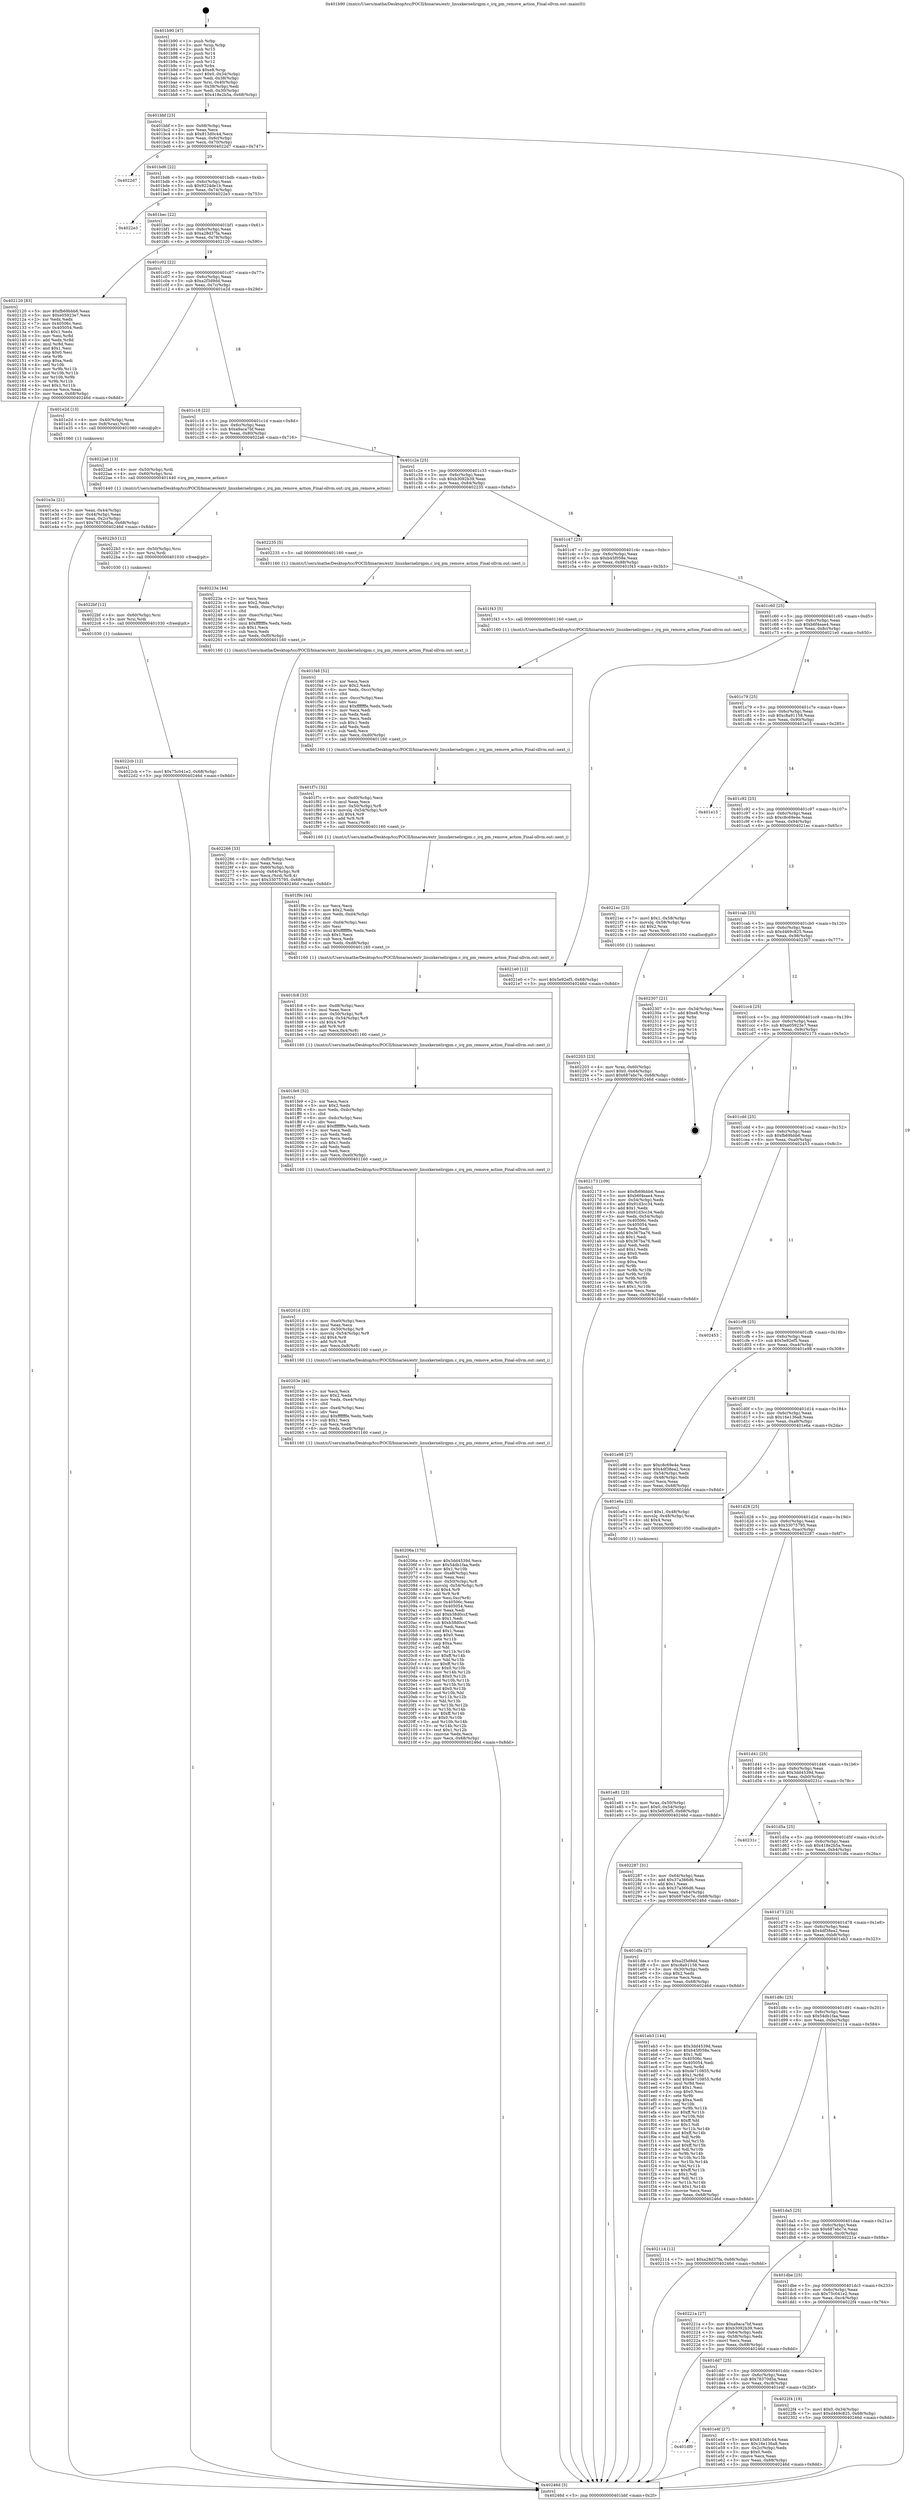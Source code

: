digraph "0x401b90" {
  label = "0x401b90 (/mnt/c/Users/mathe/Desktop/tcc/POCII/binaries/extr_linuxkernelirqpm.c_irq_pm_remove_action_Final-ollvm.out::main(0))"
  labelloc = "t"
  node[shape=record]

  Entry [label="",width=0.3,height=0.3,shape=circle,fillcolor=black,style=filled]
  "0x401bbf" [label="{
     0x401bbf [23]\l
     | [instrs]\l
     &nbsp;&nbsp;0x401bbf \<+3\>: mov -0x68(%rbp),%eax\l
     &nbsp;&nbsp;0x401bc2 \<+2\>: mov %eax,%ecx\l
     &nbsp;&nbsp;0x401bc4 \<+6\>: sub $0x813d0c44,%ecx\l
     &nbsp;&nbsp;0x401bca \<+3\>: mov %eax,-0x6c(%rbp)\l
     &nbsp;&nbsp;0x401bcd \<+3\>: mov %ecx,-0x70(%rbp)\l
     &nbsp;&nbsp;0x401bd0 \<+6\>: je 00000000004022d7 \<main+0x747\>\l
  }"]
  "0x4022d7" [label="{
     0x4022d7\l
  }", style=dashed]
  "0x401bd6" [label="{
     0x401bd6 [22]\l
     | [instrs]\l
     &nbsp;&nbsp;0x401bd6 \<+5\>: jmp 0000000000401bdb \<main+0x4b\>\l
     &nbsp;&nbsp;0x401bdb \<+3\>: mov -0x6c(%rbp),%eax\l
     &nbsp;&nbsp;0x401bde \<+5\>: sub $0x9224de1b,%eax\l
     &nbsp;&nbsp;0x401be3 \<+3\>: mov %eax,-0x74(%rbp)\l
     &nbsp;&nbsp;0x401be6 \<+6\>: je 00000000004022e3 \<main+0x753\>\l
  }"]
  Exit [label="",width=0.3,height=0.3,shape=circle,fillcolor=black,style=filled,peripheries=2]
  "0x4022e3" [label="{
     0x4022e3\l
  }", style=dashed]
  "0x401bec" [label="{
     0x401bec [22]\l
     | [instrs]\l
     &nbsp;&nbsp;0x401bec \<+5\>: jmp 0000000000401bf1 \<main+0x61\>\l
     &nbsp;&nbsp;0x401bf1 \<+3\>: mov -0x6c(%rbp),%eax\l
     &nbsp;&nbsp;0x401bf4 \<+5\>: sub $0xa28d37fa,%eax\l
     &nbsp;&nbsp;0x401bf9 \<+3\>: mov %eax,-0x78(%rbp)\l
     &nbsp;&nbsp;0x401bfc \<+6\>: je 0000000000402120 \<main+0x590\>\l
  }"]
  "0x4022cb" [label="{
     0x4022cb [12]\l
     | [instrs]\l
     &nbsp;&nbsp;0x4022cb \<+7\>: movl $0x75c041e2,-0x68(%rbp)\l
     &nbsp;&nbsp;0x4022d2 \<+5\>: jmp 000000000040246d \<main+0x8dd\>\l
  }"]
  "0x402120" [label="{
     0x402120 [83]\l
     | [instrs]\l
     &nbsp;&nbsp;0x402120 \<+5\>: mov $0xfb69bbb6,%eax\l
     &nbsp;&nbsp;0x402125 \<+5\>: mov $0xe05923e7,%ecx\l
     &nbsp;&nbsp;0x40212a \<+2\>: xor %edx,%edx\l
     &nbsp;&nbsp;0x40212c \<+7\>: mov 0x40506c,%esi\l
     &nbsp;&nbsp;0x402133 \<+7\>: mov 0x405054,%edi\l
     &nbsp;&nbsp;0x40213a \<+3\>: sub $0x1,%edx\l
     &nbsp;&nbsp;0x40213d \<+3\>: mov %esi,%r8d\l
     &nbsp;&nbsp;0x402140 \<+3\>: add %edx,%r8d\l
     &nbsp;&nbsp;0x402143 \<+4\>: imul %r8d,%esi\l
     &nbsp;&nbsp;0x402147 \<+3\>: and $0x1,%esi\l
     &nbsp;&nbsp;0x40214a \<+3\>: cmp $0x0,%esi\l
     &nbsp;&nbsp;0x40214d \<+4\>: sete %r9b\l
     &nbsp;&nbsp;0x402151 \<+3\>: cmp $0xa,%edi\l
     &nbsp;&nbsp;0x402154 \<+4\>: setl %r10b\l
     &nbsp;&nbsp;0x402158 \<+3\>: mov %r9b,%r11b\l
     &nbsp;&nbsp;0x40215b \<+3\>: and %r10b,%r11b\l
     &nbsp;&nbsp;0x40215e \<+3\>: xor %r10b,%r9b\l
     &nbsp;&nbsp;0x402161 \<+3\>: or %r9b,%r11b\l
     &nbsp;&nbsp;0x402164 \<+4\>: test $0x1,%r11b\l
     &nbsp;&nbsp;0x402168 \<+3\>: cmovne %ecx,%eax\l
     &nbsp;&nbsp;0x40216b \<+3\>: mov %eax,-0x68(%rbp)\l
     &nbsp;&nbsp;0x40216e \<+5\>: jmp 000000000040246d \<main+0x8dd\>\l
  }"]
  "0x401c02" [label="{
     0x401c02 [22]\l
     | [instrs]\l
     &nbsp;&nbsp;0x401c02 \<+5\>: jmp 0000000000401c07 \<main+0x77\>\l
     &nbsp;&nbsp;0x401c07 \<+3\>: mov -0x6c(%rbp),%eax\l
     &nbsp;&nbsp;0x401c0a \<+5\>: sub $0xa2f3d9dd,%eax\l
     &nbsp;&nbsp;0x401c0f \<+3\>: mov %eax,-0x7c(%rbp)\l
     &nbsp;&nbsp;0x401c12 \<+6\>: je 0000000000401e2d \<main+0x29d\>\l
  }"]
  "0x4022bf" [label="{
     0x4022bf [12]\l
     | [instrs]\l
     &nbsp;&nbsp;0x4022bf \<+4\>: mov -0x60(%rbp),%rsi\l
     &nbsp;&nbsp;0x4022c3 \<+3\>: mov %rsi,%rdi\l
     &nbsp;&nbsp;0x4022c6 \<+5\>: call 0000000000401030 \<free@plt\>\l
     | [calls]\l
     &nbsp;&nbsp;0x401030 \{1\} (unknown)\l
  }"]
  "0x401e2d" [label="{
     0x401e2d [13]\l
     | [instrs]\l
     &nbsp;&nbsp;0x401e2d \<+4\>: mov -0x40(%rbp),%rax\l
     &nbsp;&nbsp;0x401e31 \<+4\>: mov 0x8(%rax),%rdi\l
     &nbsp;&nbsp;0x401e35 \<+5\>: call 0000000000401060 \<atoi@plt\>\l
     | [calls]\l
     &nbsp;&nbsp;0x401060 \{1\} (unknown)\l
  }"]
  "0x401c18" [label="{
     0x401c18 [22]\l
     | [instrs]\l
     &nbsp;&nbsp;0x401c18 \<+5\>: jmp 0000000000401c1d \<main+0x8d\>\l
     &nbsp;&nbsp;0x401c1d \<+3\>: mov -0x6c(%rbp),%eax\l
     &nbsp;&nbsp;0x401c20 \<+5\>: sub $0xa9aca7bf,%eax\l
     &nbsp;&nbsp;0x401c25 \<+3\>: mov %eax,-0x80(%rbp)\l
     &nbsp;&nbsp;0x401c28 \<+6\>: je 00000000004022a6 \<main+0x716\>\l
  }"]
  "0x4022b3" [label="{
     0x4022b3 [12]\l
     | [instrs]\l
     &nbsp;&nbsp;0x4022b3 \<+4\>: mov -0x50(%rbp),%rsi\l
     &nbsp;&nbsp;0x4022b7 \<+3\>: mov %rsi,%rdi\l
     &nbsp;&nbsp;0x4022ba \<+5\>: call 0000000000401030 \<free@plt\>\l
     | [calls]\l
     &nbsp;&nbsp;0x401030 \{1\} (unknown)\l
  }"]
  "0x4022a6" [label="{
     0x4022a6 [13]\l
     | [instrs]\l
     &nbsp;&nbsp;0x4022a6 \<+4\>: mov -0x50(%rbp),%rdi\l
     &nbsp;&nbsp;0x4022aa \<+4\>: mov -0x60(%rbp),%rsi\l
     &nbsp;&nbsp;0x4022ae \<+5\>: call 0000000000401440 \<irq_pm_remove_action\>\l
     | [calls]\l
     &nbsp;&nbsp;0x401440 \{1\} (/mnt/c/Users/mathe/Desktop/tcc/POCII/binaries/extr_linuxkernelirqpm.c_irq_pm_remove_action_Final-ollvm.out::irq_pm_remove_action)\l
  }"]
  "0x401c2e" [label="{
     0x401c2e [25]\l
     | [instrs]\l
     &nbsp;&nbsp;0x401c2e \<+5\>: jmp 0000000000401c33 \<main+0xa3\>\l
     &nbsp;&nbsp;0x401c33 \<+3\>: mov -0x6c(%rbp),%eax\l
     &nbsp;&nbsp;0x401c36 \<+5\>: sub $0xb3092b39,%eax\l
     &nbsp;&nbsp;0x401c3b \<+6\>: mov %eax,-0x84(%rbp)\l
     &nbsp;&nbsp;0x401c41 \<+6\>: je 0000000000402235 \<main+0x6a5\>\l
  }"]
  "0x402266" [label="{
     0x402266 [33]\l
     | [instrs]\l
     &nbsp;&nbsp;0x402266 \<+6\>: mov -0xf0(%rbp),%ecx\l
     &nbsp;&nbsp;0x40226c \<+3\>: imul %eax,%ecx\l
     &nbsp;&nbsp;0x40226f \<+4\>: mov -0x60(%rbp),%rdi\l
     &nbsp;&nbsp;0x402273 \<+4\>: movslq -0x64(%rbp),%r8\l
     &nbsp;&nbsp;0x402277 \<+4\>: mov %ecx,(%rdi,%r8,4)\l
     &nbsp;&nbsp;0x40227b \<+7\>: movl $0x33075795,-0x68(%rbp)\l
     &nbsp;&nbsp;0x402282 \<+5\>: jmp 000000000040246d \<main+0x8dd\>\l
  }"]
  "0x402235" [label="{
     0x402235 [5]\l
     | [instrs]\l
     &nbsp;&nbsp;0x402235 \<+5\>: call 0000000000401160 \<next_i\>\l
     | [calls]\l
     &nbsp;&nbsp;0x401160 \{1\} (/mnt/c/Users/mathe/Desktop/tcc/POCII/binaries/extr_linuxkernelirqpm.c_irq_pm_remove_action_Final-ollvm.out::next_i)\l
  }"]
  "0x401c47" [label="{
     0x401c47 [25]\l
     | [instrs]\l
     &nbsp;&nbsp;0x401c47 \<+5\>: jmp 0000000000401c4c \<main+0xbc\>\l
     &nbsp;&nbsp;0x401c4c \<+3\>: mov -0x6c(%rbp),%eax\l
     &nbsp;&nbsp;0x401c4f \<+5\>: sub $0xb45f058e,%eax\l
     &nbsp;&nbsp;0x401c54 \<+6\>: mov %eax,-0x88(%rbp)\l
     &nbsp;&nbsp;0x401c5a \<+6\>: je 0000000000401f43 \<main+0x3b3\>\l
  }"]
  "0x40223a" [label="{
     0x40223a [44]\l
     | [instrs]\l
     &nbsp;&nbsp;0x40223a \<+2\>: xor %ecx,%ecx\l
     &nbsp;&nbsp;0x40223c \<+5\>: mov $0x2,%edx\l
     &nbsp;&nbsp;0x402241 \<+6\>: mov %edx,-0xec(%rbp)\l
     &nbsp;&nbsp;0x402247 \<+1\>: cltd\l
     &nbsp;&nbsp;0x402248 \<+6\>: mov -0xec(%rbp),%esi\l
     &nbsp;&nbsp;0x40224e \<+2\>: idiv %esi\l
     &nbsp;&nbsp;0x402250 \<+6\>: imul $0xfffffffe,%edx,%edx\l
     &nbsp;&nbsp;0x402256 \<+3\>: sub $0x1,%ecx\l
     &nbsp;&nbsp;0x402259 \<+2\>: sub %ecx,%edx\l
     &nbsp;&nbsp;0x40225b \<+6\>: mov %edx,-0xf0(%rbp)\l
     &nbsp;&nbsp;0x402261 \<+5\>: call 0000000000401160 \<next_i\>\l
     | [calls]\l
     &nbsp;&nbsp;0x401160 \{1\} (/mnt/c/Users/mathe/Desktop/tcc/POCII/binaries/extr_linuxkernelirqpm.c_irq_pm_remove_action_Final-ollvm.out::next_i)\l
  }"]
  "0x401f43" [label="{
     0x401f43 [5]\l
     | [instrs]\l
     &nbsp;&nbsp;0x401f43 \<+5\>: call 0000000000401160 \<next_i\>\l
     | [calls]\l
     &nbsp;&nbsp;0x401160 \{1\} (/mnt/c/Users/mathe/Desktop/tcc/POCII/binaries/extr_linuxkernelirqpm.c_irq_pm_remove_action_Final-ollvm.out::next_i)\l
  }"]
  "0x401c60" [label="{
     0x401c60 [25]\l
     | [instrs]\l
     &nbsp;&nbsp;0x401c60 \<+5\>: jmp 0000000000401c65 \<main+0xd5\>\l
     &nbsp;&nbsp;0x401c65 \<+3\>: mov -0x6c(%rbp),%eax\l
     &nbsp;&nbsp;0x401c68 \<+5\>: sub $0xb6f4eae4,%eax\l
     &nbsp;&nbsp;0x401c6d \<+6\>: mov %eax,-0x8c(%rbp)\l
     &nbsp;&nbsp;0x401c73 \<+6\>: je 00000000004021e0 \<main+0x650\>\l
  }"]
  "0x402203" [label="{
     0x402203 [23]\l
     | [instrs]\l
     &nbsp;&nbsp;0x402203 \<+4\>: mov %rax,-0x60(%rbp)\l
     &nbsp;&nbsp;0x402207 \<+7\>: movl $0x0,-0x64(%rbp)\l
     &nbsp;&nbsp;0x40220e \<+7\>: movl $0x687ebc7e,-0x68(%rbp)\l
     &nbsp;&nbsp;0x402215 \<+5\>: jmp 000000000040246d \<main+0x8dd\>\l
  }"]
  "0x4021e0" [label="{
     0x4021e0 [12]\l
     | [instrs]\l
     &nbsp;&nbsp;0x4021e0 \<+7\>: movl $0x5e92ef5,-0x68(%rbp)\l
     &nbsp;&nbsp;0x4021e7 \<+5\>: jmp 000000000040246d \<main+0x8dd\>\l
  }"]
  "0x401c79" [label="{
     0x401c79 [25]\l
     | [instrs]\l
     &nbsp;&nbsp;0x401c79 \<+5\>: jmp 0000000000401c7e \<main+0xee\>\l
     &nbsp;&nbsp;0x401c7e \<+3\>: mov -0x6c(%rbp),%eax\l
     &nbsp;&nbsp;0x401c81 \<+5\>: sub $0xc8a91158,%eax\l
     &nbsp;&nbsp;0x401c86 \<+6\>: mov %eax,-0x90(%rbp)\l
     &nbsp;&nbsp;0x401c8c \<+6\>: je 0000000000401e15 \<main+0x285\>\l
  }"]
  "0x40206a" [label="{
     0x40206a [170]\l
     | [instrs]\l
     &nbsp;&nbsp;0x40206a \<+5\>: mov $0x3dd4539d,%ecx\l
     &nbsp;&nbsp;0x40206f \<+5\>: mov $0x54db1faa,%edx\l
     &nbsp;&nbsp;0x402074 \<+3\>: mov $0x1,%r10b\l
     &nbsp;&nbsp;0x402077 \<+6\>: mov -0xe8(%rbp),%esi\l
     &nbsp;&nbsp;0x40207d \<+3\>: imul %eax,%esi\l
     &nbsp;&nbsp;0x402080 \<+4\>: mov -0x50(%rbp),%r8\l
     &nbsp;&nbsp;0x402084 \<+4\>: movslq -0x54(%rbp),%r9\l
     &nbsp;&nbsp;0x402088 \<+4\>: shl $0x4,%r9\l
     &nbsp;&nbsp;0x40208c \<+3\>: add %r9,%r8\l
     &nbsp;&nbsp;0x40208f \<+4\>: mov %esi,0xc(%r8)\l
     &nbsp;&nbsp;0x402093 \<+7\>: mov 0x40506c,%eax\l
     &nbsp;&nbsp;0x40209a \<+7\>: mov 0x405054,%esi\l
     &nbsp;&nbsp;0x4020a1 \<+2\>: mov %eax,%edi\l
     &nbsp;&nbsp;0x4020a3 \<+6\>: add $0xb38d0ccf,%edi\l
     &nbsp;&nbsp;0x4020a9 \<+3\>: sub $0x1,%edi\l
     &nbsp;&nbsp;0x4020ac \<+6\>: sub $0xb38d0ccf,%edi\l
     &nbsp;&nbsp;0x4020b2 \<+3\>: imul %edi,%eax\l
     &nbsp;&nbsp;0x4020b5 \<+3\>: and $0x1,%eax\l
     &nbsp;&nbsp;0x4020b8 \<+3\>: cmp $0x0,%eax\l
     &nbsp;&nbsp;0x4020bb \<+4\>: sete %r11b\l
     &nbsp;&nbsp;0x4020bf \<+3\>: cmp $0xa,%esi\l
     &nbsp;&nbsp;0x4020c2 \<+3\>: setl %bl\l
     &nbsp;&nbsp;0x4020c5 \<+3\>: mov %r11b,%r14b\l
     &nbsp;&nbsp;0x4020c8 \<+4\>: xor $0xff,%r14b\l
     &nbsp;&nbsp;0x4020cc \<+3\>: mov %bl,%r15b\l
     &nbsp;&nbsp;0x4020cf \<+4\>: xor $0xff,%r15b\l
     &nbsp;&nbsp;0x4020d3 \<+4\>: xor $0x0,%r10b\l
     &nbsp;&nbsp;0x4020d7 \<+3\>: mov %r14b,%r12b\l
     &nbsp;&nbsp;0x4020da \<+4\>: and $0x0,%r12b\l
     &nbsp;&nbsp;0x4020de \<+3\>: and %r10b,%r11b\l
     &nbsp;&nbsp;0x4020e1 \<+3\>: mov %r15b,%r13b\l
     &nbsp;&nbsp;0x4020e4 \<+4\>: and $0x0,%r13b\l
     &nbsp;&nbsp;0x4020e8 \<+3\>: and %r10b,%bl\l
     &nbsp;&nbsp;0x4020eb \<+3\>: or %r11b,%r12b\l
     &nbsp;&nbsp;0x4020ee \<+3\>: or %bl,%r13b\l
     &nbsp;&nbsp;0x4020f1 \<+3\>: xor %r13b,%r12b\l
     &nbsp;&nbsp;0x4020f4 \<+3\>: or %r15b,%r14b\l
     &nbsp;&nbsp;0x4020f7 \<+4\>: xor $0xff,%r14b\l
     &nbsp;&nbsp;0x4020fb \<+4\>: or $0x0,%r10b\l
     &nbsp;&nbsp;0x4020ff \<+3\>: and %r10b,%r14b\l
     &nbsp;&nbsp;0x402102 \<+3\>: or %r14b,%r12b\l
     &nbsp;&nbsp;0x402105 \<+4\>: test $0x1,%r12b\l
     &nbsp;&nbsp;0x402109 \<+3\>: cmovne %edx,%ecx\l
     &nbsp;&nbsp;0x40210c \<+3\>: mov %ecx,-0x68(%rbp)\l
     &nbsp;&nbsp;0x40210f \<+5\>: jmp 000000000040246d \<main+0x8dd\>\l
  }"]
  "0x401e15" [label="{
     0x401e15\l
  }", style=dashed]
  "0x401c92" [label="{
     0x401c92 [25]\l
     | [instrs]\l
     &nbsp;&nbsp;0x401c92 \<+5\>: jmp 0000000000401c97 \<main+0x107\>\l
     &nbsp;&nbsp;0x401c97 \<+3\>: mov -0x6c(%rbp),%eax\l
     &nbsp;&nbsp;0x401c9a \<+5\>: sub $0xc8c69e4e,%eax\l
     &nbsp;&nbsp;0x401c9f \<+6\>: mov %eax,-0x94(%rbp)\l
     &nbsp;&nbsp;0x401ca5 \<+6\>: je 00000000004021ec \<main+0x65c\>\l
  }"]
  "0x40203e" [label="{
     0x40203e [44]\l
     | [instrs]\l
     &nbsp;&nbsp;0x40203e \<+2\>: xor %ecx,%ecx\l
     &nbsp;&nbsp;0x402040 \<+5\>: mov $0x2,%edx\l
     &nbsp;&nbsp;0x402045 \<+6\>: mov %edx,-0xe4(%rbp)\l
     &nbsp;&nbsp;0x40204b \<+1\>: cltd\l
     &nbsp;&nbsp;0x40204c \<+6\>: mov -0xe4(%rbp),%esi\l
     &nbsp;&nbsp;0x402052 \<+2\>: idiv %esi\l
     &nbsp;&nbsp;0x402054 \<+6\>: imul $0xfffffffe,%edx,%edx\l
     &nbsp;&nbsp;0x40205a \<+3\>: sub $0x1,%ecx\l
     &nbsp;&nbsp;0x40205d \<+2\>: sub %ecx,%edx\l
     &nbsp;&nbsp;0x40205f \<+6\>: mov %edx,-0xe8(%rbp)\l
     &nbsp;&nbsp;0x402065 \<+5\>: call 0000000000401160 \<next_i\>\l
     | [calls]\l
     &nbsp;&nbsp;0x401160 \{1\} (/mnt/c/Users/mathe/Desktop/tcc/POCII/binaries/extr_linuxkernelirqpm.c_irq_pm_remove_action_Final-ollvm.out::next_i)\l
  }"]
  "0x4021ec" [label="{
     0x4021ec [23]\l
     | [instrs]\l
     &nbsp;&nbsp;0x4021ec \<+7\>: movl $0x1,-0x58(%rbp)\l
     &nbsp;&nbsp;0x4021f3 \<+4\>: movslq -0x58(%rbp),%rax\l
     &nbsp;&nbsp;0x4021f7 \<+4\>: shl $0x2,%rax\l
     &nbsp;&nbsp;0x4021fb \<+3\>: mov %rax,%rdi\l
     &nbsp;&nbsp;0x4021fe \<+5\>: call 0000000000401050 \<malloc@plt\>\l
     | [calls]\l
     &nbsp;&nbsp;0x401050 \{1\} (unknown)\l
  }"]
  "0x401cab" [label="{
     0x401cab [25]\l
     | [instrs]\l
     &nbsp;&nbsp;0x401cab \<+5\>: jmp 0000000000401cb0 \<main+0x120\>\l
     &nbsp;&nbsp;0x401cb0 \<+3\>: mov -0x6c(%rbp),%eax\l
     &nbsp;&nbsp;0x401cb3 \<+5\>: sub $0xd469c825,%eax\l
     &nbsp;&nbsp;0x401cb8 \<+6\>: mov %eax,-0x98(%rbp)\l
     &nbsp;&nbsp;0x401cbe \<+6\>: je 0000000000402307 \<main+0x777\>\l
  }"]
  "0x40201d" [label="{
     0x40201d [33]\l
     | [instrs]\l
     &nbsp;&nbsp;0x40201d \<+6\>: mov -0xe0(%rbp),%ecx\l
     &nbsp;&nbsp;0x402023 \<+3\>: imul %eax,%ecx\l
     &nbsp;&nbsp;0x402026 \<+4\>: mov -0x50(%rbp),%r8\l
     &nbsp;&nbsp;0x40202a \<+4\>: movslq -0x54(%rbp),%r9\l
     &nbsp;&nbsp;0x40202e \<+4\>: shl $0x4,%r9\l
     &nbsp;&nbsp;0x402032 \<+3\>: add %r9,%r8\l
     &nbsp;&nbsp;0x402035 \<+4\>: mov %ecx,0x8(%r8)\l
     &nbsp;&nbsp;0x402039 \<+5\>: call 0000000000401160 \<next_i\>\l
     | [calls]\l
     &nbsp;&nbsp;0x401160 \{1\} (/mnt/c/Users/mathe/Desktop/tcc/POCII/binaries/extr_linuxkernelirqpm.c_irq_pm_remove_action_Final-ollvm.out::next_i)\l
  }"]
  "0x402307" [label="{
     0x402307 [21]\l
     | [instrs]\l
     &nbsp;&nbsp;0x402307 \<+3\>: mov -0x34(%rbp),%eax\l
     &nbsp;&nbsp;0x40230a \<+7\>: add $0xe8,%rsp\l
     &nbsp;&nbsp;0x402311 \<+1\>: pop %rbx\l
     &nbsp;&nbsp;0x402312 \<+2\>: pop %r12\l
     &nbsp;&nbsp;0x402314 \<+2\>: pop %r13\l
     &nbsp;&nbsp;0x402316 \<+2\>: pop %r14\l
     &nbsp;&nbsp;0x402318 \<+2\>: pop %r15\l
     &nbsp;&nbsp;0x40231a \<+1\>: pop %rbp\l
     &nbsp;&nbsp;0x40231b \<+1\>: ret\l
  }"]
  "0x401cc4" [label="{
     0x401cc4 [25]\l
     | [instrs]\l
     &nbsp;&nbsp;0x401cc4 \<+5\>: jmp 0000000000401cc9 \<main+0x139\>\l
     &nbsp;&nbsp;0x401cc9 \<+3\>: mov -0x6c(%rbp),%eax\l
     &nbsp;&nbsp;0x401ccc \<+5\>: sub $0xe05923e7,%eax\l
     &nbsp;&nbsp;0x401cd1 \<+6\>: mov %eax,-0x9c(%rbp)\l
     &nbsp;&nbsp;0x401cd7 \<+6\>: je 0000000000402173 \<main+0x5e3\>\l
  }"]
  "0x401fe9" [label="{
     0x401fe9 [52]\l
     | [instrs]\l
     &nbsp;&nbsp;0x401fe9 \<+2\>: xor %ecx,%ecx\l
     &nbsp;&nbsp;0x401feb \<+5\>: mov $0x2,%edx\l
     &nbsp;&nbsp;0x401ff0 \<+6\>: mov %edx,-0xdc(%rbp)\l
     &nbsp;&nbsp;0x401ff6 \<+1\>: cltd\l
     &nbsp;&nbsp;0x401ff7 \<+6\>: mov -0xdc(%rbp),%esi\l
     &nbsp;&nbsp;0x401ffd \<+2\>: idiv %esi\l
     &nbsp;&nbsp;0x401fff \<+6\>: imul $0xfffffffe,%edx,%edx\l
     &nbsp;&nbsp;0x402005 \<+2\>: mov %ecx,%edi\l
     &nbsp;&nbsp;0x402007 \<+2\>: sub %edx,%edi\l
     &nbsp;&nbsp;0x402009 \<+2\>: mov %ecx,%edx\l
     &nbsp;&nbsp;0x40200b \<+3\>: sub $0x1,%edx\l
     &nbsp;&nbsp;0x40200e \<+2\>: add %edx,%edi\l
     &nbsp;&nbsp;0x402010 \<+2\>: sub %edi,%ecx\l
     &nbsp;&nbsp;0x402012 \<+6\>: mov %ecx,-0xe0(%rbp)\l
     &nbsp;&nbsp;0x402018 \<+5\>: call 0000000000401160 \<next_i\>\l
     | [calls]\l
     &nbsp;&nbsp;0x401160 \{1\} (/mnt/c/Users/mathe/Desktop/tcc/POCII/binaries/extr_linuxkernelirqpm.c_irq_pm_remove_action_Final-ollvm.out::next_i)\l
  }"]
  "0x402173" [label="{
     0x402173 [109]\l
     | [instrs]\l
     &nbsp;&nbsp;0x402173 \<+5\>: mov $0xfb69bbb6,%eax\l
     &nbsp;&nbsp;0x402178 \<+5\>: mov $0xb6f4eae4,%ecx\l
     &nbsp;&nbsp;0x40217d \<+3\>: mov -0x54(%rbp),%edx\l
     &nbsp;&nbsp;0x402180 \<+6\>: add $0x91d3cc34,%edx\l
     &nbsp;&nbsp;0x402186 \<+3\>: add $0x1,%edx\l
     &nbsp;&nbsp;0x402189 \<+6\>: sub $0x91d3cc34,%edx\l
     &nbsp;&nbsp;0x40218f \<+3\>: mov %edx,-0x54(%rbp)\l
     &nbsp;&nbsp;0x402192 \<+7\>: mov 0x40506c,%edx\l
     &nbsp;&nbsp;0x402199 \<+7\>: mov 0x405054,%esi\l
     &nbsp;&nbsp;0x4021a0 \<+2\>: mov %edx,%edi\l
     &nbsp;&nbsp;0x4021a2 \<+6\>: add $0x367ba76,%edi\l
     &nbsp;&nbsp;0x4021a8 \<+3\>: sub $0x1,%edi\l
     &nbsp;&nbsp;0x4021ab \<+6\>: sub $0x367ba76,%edi\l
     &nbsp;&nbsp;0x4021b1 \<+3\>: imul %edi,%edx\l
     &nbsp;&nbsp;0x4021b4 \<+3\>: and $0x1,%edx\l
     &nbsp;&nbsp;0x4021b7 \<+3\>: cmp $0x0,%edx\l
     &nbsp;&nbsp;0x4021ba \<+4\>: sete %r8b\l
     &nbsp;&nbsp;0x4021be \<+3\>: cmp $0xa,%esi\l
     &nbsp;&nbsp;0x4021c1 \<+4\>: setl %r9b\l
     &nbsp;&nbsp;0x4021c5 \<+3\>: mov %r8b,%r10b\l
     &nbsp;&nbsp;0x4021c8 \<+3\>: and %r9b,%r10b\l
     &nbsp;&nbsp;0x4021cb \<+3\>: xor %r9b,%r8b\l
     &nbsp;&nbsp;0x4021ce \<+3\>: or %r8b,%r10b\l
     &nbsp;&nbsp;0x4021d1 \<+4\>: test $0x1,%r10b\l
     &nbsp;&nbsp;0x4021d5 \<+3\>: cmovne %ecx,%eax\l
     &nbsp;&nbsp;0x4021d8 \<+3\>: mov %eax,-0x68(%rbp)\l
     &nbsp;&nbsp;0x4021db \<+5\>: jmp 000000000040246d \<main+0x8dd\>\l
  }"]
  "0x401cdd" [label="{
     0x401cdd [25]\l
     | [instrs]\l
     &nbsp;&nbsp;0x401cdd \<+5\>: jmp 0000000000401ce2 \<main+0x152\>\l
     &nbsp;&nbsp;0x401ce2 \<+3\>: mov -0x6c(%rbp),%eax\l
     &nbsp;&nbsp;0x401ce5 \<+5\>: sub $0xfb69bbb6,%eax\l
     &nbsp;&nbsp;0x401cea \<+6\>: mov %eax,-0xa0(%rbp)\l
     &nbsp;&nbsp;0x401cf0 \<+6\>: je 0000000000402453 \<main+0x8c3\>\l
  }"]
  "0x401fc8" [label="{
     0x401fc8 [33]\l
     | [instrs]\l
     &nbsp;&nbsp;0x401fc8 \<+6\>: mov -0xd8(%rbp),%ecx\l
     &nbsp;&nbsp;0x401fce \<+3\>: imul %eax,%ecx\l
     &nbsp;&nbsp;0x401fd1 \<+4\>: mov -0x50(%rbp),%r8\l
     &nbsp;&nbsp;0x401fd5 \<+4\>: movslq -0x54(%rbp),%r9\l
     &nbsp;&nbsp;0x401fd9 \<+4\>: shl $0x4,%r9\l
     &nbsp;&nbsp;0x401fdd \<+3\>: add %r9,%r8\l
     &nbsp;&nbsp;0x401fe0 \<+4\>: mov %ecx,0x4(%r8)\l
     &nbsp;&nbsp;0x401fe4 \<+5\>: call 0000000000401160 \<next_i\>\l
     | [calls]\l
     &nbsp;&nbsp;0x401160 \{1\} (/mnt/c/Users/mathe/Desktop/tcc/POCII/binaries/extr_linuxkernelirqpm.c_irq_pm_remove_action_Final-ollvm.out::next_i)\l
  }"]
  "0x402453" [label="{
     0x402453\l
  }", style=dashed]
  "0x401cf6" [label="{
     0x401cf6 [25]\l
     | [instrs]\l
     &nbsp;&nbsp;0x401cf6 \<+5\>: jmp 0000000000401cfb \<main+0x16b\>\l
     &nbsp;&nbsp;0x401cfb \<+3\>: mov -0x6c(%rbp),%eax\l
     &nbsp;&nbsp;0x401cfe \<+5\>: sub $0x5e92ef5,%eax\l
     &nbsp;&nbsp;0x401d03 \<+6\>: mov %eax,-0xa4(%rbp)\l
     &nbsp;&nbsp;0x401d09 \<+6\>: je 0000000000401e98 \<main+0x308\>\l
  }"]
  "0x401f9c" [label="{
     0x401f9c [44]\l
     | [instrs]\l
     &nbsp;&nbsp;0x401f9c \<+2\>: xor %ecx,%ecx\l
     &nbsp;&nbsp;0x401f9e \<+5\>: mov $0x2,%edx\l
     &nbsp;&nbsp;0x401fa3 \<+6\>: mov %edx,-0xd4(%rbp)\l
     &nbsp;&nbsp;0x401fa9 \<+1\>: cltd\l
     &nbsp;&nbsp;0x401faa \<+6\>: mov -0xd4(%rbp),%esi\l
     &nbsp;&nbsp;0x401fb0 \<+2\>: idiv %esi\l
     &nbsp;&nbsp;0x401fb2 \<+6\>: imul $0xfffffffe,%edx,%edx\l
     &nbsp;&nbsp;0x401fb8 \<+3\>: sub $0x1,%ecx\l
     &nbsp;&nbsp;0x401fbb \<+2\>: sub %ecx,%edx\l
     &nbsp;&nbsp;0x401fbd \<+6\>: mov %edx,-0xd8(%rbp)\l
     &nbsp;&nbsp;0x401fc3 \<+5\>: call 0000000000401160 \<next_i\>\l
     | [calls]\l
     &nbsp;&nbsp;0x401160 \{1\} (/mnt/c/Users/mathe/Desktop/tcc/POCII/binaries/extr_linuxkernelirqpm.c_irq_pm_remove_action_Final-ollvm.out::next_i)\l
  }"]
  "0x401e98" [label="{
     0x401e98 [27]\l
     | [instrs]\l
     &nbsp;&nbsp;0x401e98 \<+5\>: mov $0xc8c69e4e,%eax\l
     &nbsp;&nbsp;0x401e9d \<+5\>: mov $0x4df38ea2,%ecx\l
     &nbsp;&nbsp;0x401ea2 \<+3\>: mov -0x54(%rbp),%edx\l
     &nbsp;&nbsp;0x401ea5 \<+3\>: cmp -0x48(%rbp),%edx\l
     &nbsp;&nbsp;0x401ea8 \<+3\>: cmovl %ecx,%eax\l
     &nbsp;&nbsp;0x401eab \<+3\>: mov %eax,-0x68(%rbp)\l
     &nbsp;&nbsp;0x401eae \<+5\>: jmp 000000000040246d \<main+0x8dd\>\l
  }"]
  "0x401d0f" [label="{
     0x401d0f [25]\l
     | [instrs]\l
     &nbsp;&nbsp;0x401d0f \<+5\>: jmp 0000000000401d14 \<main+0x184\>\l
     &nbsp;&nbsp;0x401d14 \<+3\>: mov -0x6c(%rbp),%eax\l
     &nbsp;&nbsp;0x401d17 \<+5\>: sub $0x16e136a8,%eax\l
     &nbsp;&nbsp;0x401d1c \<+6\>: mov %eax,-0xa8(%rbp)\l
     &nbsp;&nbsp;0x401d22 \<+6\>: je 0000000000401e6a \<main+0x2da\>\l
  }"]
  "0x401f7c" [label="{
     0x401f7c [32]\l
     | [instrs]\l
     &nbsp;&nbsp;0x401f7c \<+6\>: mov -0xd0(%rbp),%ecx\l
     &nbsp;&nbsp;0x401f82 \<+3\>: imul %eax,%ecx\l
     &nbsp;&nbsp;0x401f85 \<+4\>: mov -0x50(%rbp),%r8\l
     &nbsp;&nbsp;0x401f89 \<+4\>: movslq -0x54(%rbp),%r9\l
     &nbsp;&nbsp;0x401f8d \<+4\>: shl $0x4,%r9\l
     &nbsp;&nbsp;0x401f91 \<+3\>: add %r9,%r8\l
     &nbsp;&nbsp;0x401f94 \<+3\>: mov %ecx,(%r8)\l
     &nbsp;&nbsp;0x401f97 \<+5\>: call 0000000000401160 \<next_i\>\l
     | [calls]\l
     &nbsp;&nbsp;0x401160 \{1\} (/mnt/c/Users/mathe/Desktop/tcc/POCII/binaries/extr_linuxkernelirqpm.c_irq_pm_remove_action_Final-ollvm.out::next_i)\l
  }"]
  "0x401e6a" [label="{
     0x401e6a [23]\l
     | [instrs]\l
     &nbsp;&nbsp;0x401e6a \<+7\>: movl $0x1,-0x48(%rbp)\l
     &nbsp;&nbsp;0x401e71 \<+4\>: movslq -0x48(%rbp),%rax\l
     &nbsp;&nbsp;0x401e75 \<+4\>: shl $0x4,%rax\l
     &nbsp;&nbsp;0x401e79 \<+3\>: mov %rax,%rdi\l
     &nbsp;&nbsp;0x401e7c \<+5\>: call 0000000000401050 \<malloc@plt\>\l
     | [calls]\l
     &nbsp;&nbsp;0x401050 \{1\} (unknown)\l
  }"]
  "0x401d28" [label="{
     0x401d28 [25]\l
     | [instrs]\l
     &nbsp;&nbsp;0x401d28 \<+5\>: jmp 0000000000401d2d \<main+0x19d\>\l
     &nbsp;&nbsp;0x401d2d \<+3\>: mov -0x6c(%rbp),%eax\l
     &nbsp;&nbsp;0x401d30 \<+5\>: sub $0x33075795,%eax\l
     &nbsp;&nbsp;0x401d35 \<+6\>: mov %eax,-0xac(%rbp)\l
     &nbsp;&nbsp;0x401d3b \<+6\>: je 0000000000402287 \<main+0x6f7\>\l
  }"]
  "0x401f48" [label="{
     0x401f48 [52]\l
     | [instrs]\l
     &nbsp;&nbsp;0x401f48 \<+2\>: xor %ecx,%ecx\l
     &nbsp;&nbsp;0x401f4a \<+5\>: mov $0x2,%edx\l
     &nbsp;&nbsp;0x401f4f \<+6\>: mov %edx,-0xcc(%rbp)\l
     &nbsp;&nbsp;0x401f55 \<+1\>: cltd\l
     &nbsp;&nbsp;0x401f56 \<+6\>: mov -0xcc(%rbp),%esi\l
     &nbsp;&nbsp;0x401f5c \<+2\>: idiv %esi\l
     &nbsp;&nbsp;0x401f5e \<+6\>: imul $0xfffffffe,%edx,%edx\l
     &nbsp;&nbsp;0x401f64 \<+2\>: mov %ecx,%edi\l
     &nbsp;&nbsp;0x401f66 \<+2\>: sub %edx,%edi\l
     &nbsp;&nbsp;0x401f68 \<+2\>: mov %ecx,%edx\l
     &nbsp;&nbsp;0x401f6a \<+3\>: sub $0x1,%edx\l
     &nbsp;&nbsp;0x401f6d \<+2\>: add %edx,%edi\l
     &nbsp;&nbsp;0x401f6f \<+2\>: sub %edi,%ecx\l
     &nbsp;&nbsp;0x401f71 \<+6\>: mov %ecx,-0xd0(%rbp)\l
     &nbsp;&nbsp;0x401f77 \<+5\>: call 0000000000401160 \<next_i\>\l
     | [calls]\l
     &nbsp;&nbsp;0x401160 \{1\} (/mnt/c/Users/mathe/Desktop/tcc/POCII/binaries/extr_linuxkernelirqpm.c_irq_pm_remove_action_Final-ollvm.out::next_i)\l
  }"]
  "0x402287" [label="{
     0x402287 [31]\l
     | [instrs]\l
     &nbsp;&nbsp;0x402287 \<+3\>: mov -0x64(%rbp),%eax\l
     &nbsp;&nbsp;0x40228a \<+5\>: add $0x37a366d6,%eax\l
     &nbsp;&nbsp;0x40228f \<+3\>: add $0x1,%eax\l
     &nbsp;&nbsp;0x402292 \<+5\>: sub $0x37a366d6,%eax\l
     &nbsp;&nbsp;0x402297 \<+3\>: mov %eax,-0x64(%rbp)\l
     &nbsp;&nbsp;0x40229a \<+7\>: movl $0x687ebc7e,-0x68(%rbp)\l
     &nbsp;&nbsp;0x4022a1 \<+5\>: jmp 000000000040246d \<main+0x8dd\>\l
  }"]
  "0x401d41" [label="{
     0x401d41 [25]\l
     | [instrs]\l
     &nbsp;&nbsp;0x401d41 \<+5\>: jmp 0000000000401d46 \<main+0x1b6\>\l
     &nbsp;&nbsp;0x401d46 \<+3\>: mov -0x6c(%rbp),%eax\l
     &nbsp;&nbsp;0x401d49 \<+5\>: sub $0x3dd4539d,%eax\l
     &nbsp;&nbsp;0x401d4e \<+6\>: mov %eax,-0xb0(%rbp)\l
     &nbsp;&nbsp;0x401d54 \<+6\>: je 000000000040231c \<main+0x78c\>\l
  }"]
  "0x401e81" [label="{
     0x401e81 [23]\l
     | [instrs]\l
     &nbsp;&nbsp;0x401e81 \<+4\>: mov %rax,-0x50(%rbp)\l
     &nbsp;&nbsp;0x401e85 \<+7\>: movl $0x0,-0x54(%rbp)\l
     &nbsp;&nbsp;0x401e8c \<+7\>: movl $0x5e92ef5,-0x68(%rbp)\l
     &nbsp;&nbsp;0x401e93 \<+5\>: jmp 000000000040246d \<main+0x8dd\>\l
  }"]
  "0x40231c" [label="{
     0x40231c\l
  }", style=dashed]
  "0x401d5a" [label="{
     0x401d5a [25]\l
     | [instrs]\l
     &nbsp;&nbsp;0x401d5a \<+5\>: jmp 0000000000401d5f \<main+0x1cf\>\l
     &nbsp;&nbsp;0x401d5f \<+3\>: mov -0x6c(%rbp),%eax\l
     &nbsp;&nbsp;0x401d62 \<+5\>: sub $0x418e2b5a,%eax\l
     &nbsp;&nbsp;0x401d67 \<+6\>: mov %eax,-0xb4(%rbp)\l
     &nbsp;&nbsp;0x401d6d \<+6\>: je 0000000000401dfa \<main+0x26a\>\l
  }"]
  "0x401df0" [label="{
     0x401df0\l
  }", style=dashed]
  "0x401dfa" [label="{
     0x401dfa [27]\l
     | [instrs]\l
     &nbsp;&nbsp;0x401dfa \<+5\>: mov $0xa2f3d9dd,%eax\l
     &nbsp;&nbsp;0x401dff \<+5\>: mov $0xc8a91158,%ecx\l
     &nbsp;&nbsp;0x401e04 \<+3\>: mov -0x30(%rbp),%edx\l
     &nbsp;&nbsp;0x401e07 \<+3\>: cmp $0x2,%edx\l
     &nbsp;&nbsp;0x401e0a \<+3\>: cmovne %ecx,%eax\l
     &nbsp;&nbsp;0x401e0d \<+3\>: mov %eax,-0x68(%rbp)\l
     &nbsp;&nbsp;0x401e10 \<+5\>: jmp 000000000040246d \<main+0x8dd\>\l
  }"]
  "0x401d73" [label="{
     0x401d73 [25]\l
     | [instrs]\l
     &nbsp;&nbsp;0x401d73 \<+5\>: jmp 0000000000401d78 \<main+0x1e8\>\l
     &nbsp;&nbsp;0x401d78 \<+3\>: mov -0x6c(%rbp),%eax\l
     &nbsp;&nbsp;0x401d7b \<+5\>: sub $0x4df38ea2,%eax\l
     &nbsp;&nbsp;0x401d80 \<+6\>: mov %eax,-0xb8(%rbp)\l
     &nbsp;&nbsp;0x401d86 \<+6\>: je 0000000000401eb3 \<main+0x323\>\l
  }"]
  "0x40246d" [label="{
     0x40246d [5]\l
     | [instrs]\l
     &nbsp;&nbsp;0x40246d \<+5\>: jmp 0000000000401bbf \<main+0x2f\>\l
  }"]
  "0x401b90" [label="{
     0x401b90 [47]\l
     | [instrs]\l
     &nbsp;&nbsp;0x401b90 \<+1\>: push %rbp\l
     &nbsp;&nbsp;0x401b91 \<+3\>: mov %rsp,%rbp\l
     &nbsp;&nbsp;0x401b94 \<+2\>: push %r15\l
     &nbsp;&nbsp;0x401b96 \<+2\>: push %r14\l
     &nbsp;&nbsp;0x401b98 \<+2\>: push %r13\l
     &nbsp;&nbsp;0x401b9a \<+2\>: push %r12\l
     &nbsp;&nbsp;0x401b9c \<+1\>: push %rbx\l
     &nbsp;&nbsp;0x401b9d \<+7\>: sub $0xe8,%rsp\l
     &nbsp;&nbsp;0x401ba4 \<+7\>: movl $0x0,-0x34(%rbp)\l
     &nbsp;&nbsp;0x401bab \<+3\>: mov %edi,-0x38(%rbp)\l
     &nbsp;&nbsp;0x401bae \<+4\>: mov %rsi,-0x40(%rbp)\l
     &nbsp;&nbsp;0x401bb2 \<+3\>: mov -0x38(%rbp),%edi\l
     &nbsp;&nbsp;0x401bb5 \<+3\>: mov %edi,-0x30(%rbp)\l
     &nbsp;&nbsp;0x401bb8 \<+7\>: movl $0x418e2b5a,-0x68(%rbp)\l
  }"]
  "0x401e3a" [label="{
     0x401e3a [21]\l
     | [instrs]\l
     &nbsp;&nbsp;0x401e3a \<+3\>: mov %eax,-0x44(%rbp)\l
     &nbsp;&nbsp;0x401e3d \<+3\>: mov -0x44(%rbp),%eax\l
     &nbsp;&nbsp;0x401e40 \<+3\>: mov %eax,-0x2c(%rbp)\l
     &nbsp;&nbsp;0x401e43 \<+7\>: movl $0x78370d5a,-0x68(%rbp)\l
     &nbsp;&nbsp;0x401e4a \<+5\>: jmp 000000000040246d \<main+0x8dd\>\l
  }"]
  "0x401e4f" [label="{
     0x401e4f [27]\l
     | [instrs]\l
     &nbsp;&nbsp;0x401e4f \<+5\>: mov $0x813d0c44,%eax\l
     &nbsp;&nbsp;0x401e54 \<+5\>: mov $0x16e136a8,%ecx\l
     &nbsp;&nbsp;0x401e59 \<+3\>: mov -0x2c(%rbp),%edx\l
     &nbsp;&nbsp;0x401e5c \<+3\>: cmp $0x0,%edx\l
     &nbsp;&nbsp;0x401e5f \<+3\>: cmove %ecx,%eax\l
     &nbsp;&nbsp;0x401e62 \<+3\>: mov %eax,-0x68(%rbp)\l
     &nbsp;&nbsp;0x401e65 \<+5\>: jmp 000000000040246d \<main+0x8dd\>\l
  }"]
  "0x401eb3" [label="{
     0x401eb3 [144]\l
     | [instrs]\l
     &nbsp;&nbsp;0x401eb3 \<+5\>: mov $0x3dd4539d,%eax\l
     &nbsp;&nbsp;0x401eb8 \<+5\>: mov $0xb45f058e,%ecx\l
     &nbsp;&nbsp;0x401ebd \<+2\>: mov $0x1,%dl\l
     &nbsp;&nbsp;0x401ebf \<+7\>: mov 0x40506c,%esi\l
     &nbsp;&nbsp;0x401ec6 \<+7\>: mov 0x405054,%edi\l
     &nbsp;&nbsp;0x401ecd \<+3\>: mov %esi,%r8d\l
     &nbsp;&nbsp;0x401ed0 \<+7\>: sub $0xde710855,%r8d\l
     &nbsp;&nbsp;0x401ed7 \<+4\>: sub $0x1,%r8d\l
     &nbsp;&nbsp;0x401edb \<+7\>: add $0xde710855,%r8d\l
     &nbsp;&nbsp;0x401ee2 \<+4\>: imul %r8d,%esi\l
     &nbsp;&nbsp;0x401ee6 \<+3\>: and $0x1,%esi\l
     &nbsp;&nbsp;0x401ee9 \<+3\>: cmp $0x0,%esi\l
     &nbsp;&nbsp;0x401eec \<+4\>: sete %r9b\l
     &nbsp;&nbsp;0x401ef0 \<+3\>: cmp $0xa,%edi\l
     &nbsp;&nbsp;0x401ef3 \<+4\>: setl %r10b\l
     &nbsp;&nbsp;0x401ef7 \<+3\>: mov %r9b,%r11b\l
     &nbsp;&nbsp;0x401efa \<+4\>: xor $0xff,%r11b\l
     &nbsp;&nbsp;0x401efe \<+3\>: mov %r10b,%bl\l
     &nbsp;&nbsp;0x401f01 \<+3\>: xor $0xff,%bl\l
     &nbsp;&nbsp;0x401f04 \<+3\>: xor $0x1,%dl\l
     &nbsp;&nbsp;0x401f07 \<+3\>: mov %r11b,%r14b\l
     &nbsp;&nbsp;0x401f0a \<+4\>: and $0xff,%r14b\l
     &nbsp;&nbsp;0x401f0e \<+3\>: and %dl,%r9b\l
     &nbsp;&nbsp;0x401f11 \<+3\>: mov %bl,%r15b\l
     &nbsp;&nbsp;0x401f14 \<+4\>: and $0xff,%r15b\l
     &nbsp;&nbsp;0x401f18 \<+3\>: and %dl,%r10b\l
     &nbsp;&nbsp;0x401f1b \<+3\>: or %r9b,%r14b\l
     &nbsp;&nbsp;0x401f1e \<+3\>: or %r10b,%r15b\l
     &nbsp;&nbsp;0x401f21 \<+3\>: xor %r15b,%r14b\l
     &nbsp;&nbsp;0x401f24 \<+3\>: or %bl,%r11b\l
     &nbsp;&nbsp;0x401f27 \<+4\>: xor $0xff,%r11b\l
     &nbsp;&nbsp;0x401f2b \<+3\>: or $0x1,%dl\l
     &nbsp;&nbsp;0x401f2e \<+3\>: and %dl,%r11b\l
     &nbsp;&nbsp;0x401f31 \<+3\>: or %r11b,%r14b\l
     &nbsp;&nbsp;0x401f34 \<+4\>: test $0x1,%r14b\l
     &nbsp;&nbsp;0x401f38 \<+3\>: cmovne %ecx,%eax\l
     &nbsp;&nbsp;0x401f3b \<+3\>: mov %eax,-0x68(%rbp)\l
     &nbsp;&nbsp;0x401f3e \<+5\>: jmp 000000000040246d \<main+0x8dd\>\l
  }"]
  "0x401d8c" [label="{
     0x401d8c [25]\l
     | [instrs]\l
     &nbsp;&nbsp;0x401d8c \<+5\>: jmp 0000000000401d91 \<main+0x201\>\l
     &nbsp;&nbsp;0x401d91 \<+3\>: mov -0x6c(%rbp),%eax\l
     &nbsp;&nbsp;0x401d94 \<+5\>: sub $0x54db1faa,%eax\l
     &nbsp;&nbsp;0x401d99 \<+6\>: mov %eax,-0xbc(%rbp)\l
     &nbsp;&nbsp;0x401d9f \<+6\>: je 0000000000402114 \<main+0x584\>\l
  }"]
  "0x401dd7" [label="{
     0x401dd7 [25]\l
     | [instrs]\l
     &nbsp;&nbsp;0x401dd7 \<+5\>: jmp 0000000000401ddc \<main+0x24c\>\l
     &nbsp;&nbsp;0x401ddc \<+3\>: mov -0x6c(%rbp),%eax\l
     &nbsp;&nbsp;0x401ddf \<+5\>: sub $0x78370d5a,%eax\l
     &nbsp;&nbsp;0x401de4 \<+6\>: mov %eax,-0xc8(%rbp)\l
     &nbsp;&nbsp;0x401dea \<+6\>: je 0000000000401e4f \<main+0x2bf\>\l
  }"]
  "0x402114" [label="{
     0x402114 [12]\l
     | [instrs]\l
     &nbsp;&nbsp;0x402114 \<+7\>: movl $0xa28d37fa,-0x68(%rbp)\l
     &nbsp;&nbsp;0x40211b \<+5\>: jmp 000000000040246d \<main+0x8dd\>\l
  }"]
  "0x401da5" [label="{
     0x401da5 [25]\l
     | [instrs]\l
     &nbsp;&nbsp;0x401da5 \<+5\>: jmp 0000000000401daa \<main+0x21a\>\l
     &nbsp;&nbsp;0x401daa \<+3\>: mov -0x6c(%rbp),%eax\l
     &nbsp;&nbsp;0x401dad \<+5\>: sub $0x687ebc7e,%eax\l
     &nbsp;&nbsp;0x401db2 \<+6\>: mov %eax,-0xc0(%rbp)\l
     &nbsp;&nbsp;0x401db8 \<+6\>: je 000000000040221a \<main+0x68a\>\l
  }"]
  "0x4022f4" [label="{
     0x4022f4 [19]\l
     | [instrs]\l
     &nbsp;&nbsp;0x4022f4 \<+7\>: movl $0x0,-0x34(%rbp)\l
     &nbsp;&nbsp;0x4022fb \<+7\>: movl $0xd469c825,-0x68(%rbp)\l
     &nbsp;&nbsp;0x402302 \<+5\>: jmp 000000000040246d \<main+0x8dd\>\l
  }"]
  "0x40221a" [label="{
     0x40221a [27]\l
     | [instrs]\l
     &nbsp;&nbsp;0x40221a \<+5\>: mov $0xa9aca7bf,%eax\l
     &nbsp;&nbsp;0x40221f \<+5\>: mov $0xb3092b39,%ecx\l
     &nbsp;&nbsp;0x402224 \<+3\>: mov -0x64(%rbp),%edx\l
     &nbsp;&nbsp;0x402227 \<+3\>: cmp -0x58(%rbp),%edx\l
     &nbsp;&nbsp;0x40222a \<+3\>: cmovl %ecx,%eax\l
     &nbsp;&nbsp;0x40222d \<+3\>: mov %eax,-0x68(%rbp)\l
     &nbsp;&nbsp;0x402230 \<+5\>: jmp 000000000040246d \<main+0x8dd\>\l
  }"]
  "0x401dbe" [label="{
     0x401dbe [25]\l
     | [instrs]\l
     &nbsp;&nbsp;0x401dbe \<+5\>: jmp 0000000000401dc3 \<main+0x233\>\l
     &nbsp;&nbsp;0x401dc3 \<+3\>: mov -0x6c(%rbp),%eax\l
     &nbsp;&nbsp;0x401dc6 \<+5\>: sub $0x75c041e2,%eax\l
     &nbsp;&nbsp;0x401dcb \<+6\>: mov %eax,-0xc4(%rbp)\l
     &nbsp;&nbsp;0x401dd1 \<+6\>: je 00000000004022f4 \<main+0x764\>\l
  }"]
  Entry -> "0x401b90" [label=" 1"]
  "0x401bbf" -> "0x4022d7" [label=" 0"]
  "0x401bbf" -> "0x401bd6" [label=" 20"]
  "0x402307" -> Exit [label=" 1"]
  "0x401bd6" -> "0x4022e3" [label=" 0"]
  "0x401bd6" -> "0x401bec" [label=" 20"]
  "0x4022f4" -> "0x40246d" [label=" 1"]
  "0x401bec" -> "0x402120" [label=" 1"]
  "0x401bec" -> "0x401c02" [label=" 19"]
  "0x4022cb" -> "0x40246d" [label=" 1"]
  "0x401c02" -> "0x401e2d" [label=" 1"]
  "0x401c02" -> "0x401c18" [label=" 18"]
  "0x4022bf" -> "0x4022cb" [label=" 1"]
  "0x401c18" -> "0x4022a6" [label=" 1"]
  "0x401c18" -> "0x401c2e" [label=" 17"]
  "0x4022b3" -> "0x4022bf" [label=" 1"]
  "0x401c2e" -> "0x402235" [label=" 1"]
  "0x401c2e" -> "0x401c47" [label=" 16"]
  "0x4022a6" -> "0x4022b3" [label=" 1"]
  "0x401c47" -> "0x401f43" [label=" 1"]
  "0x401c47" -> "0x401c60" [label=" 15"]
  "0x402287" -> "0x40246d" [label=" 1"]
  "0x401c60" -> "0x4021e0" [label=" 1"]
  "0x401c60" -> "0x401c79" [label=" 14"]
  "0x402266" -> "0x40246d" [label=" 1"]
  "0x401c79" -> "0x401e15" [label=" 0"]
  "0x401c79" -> "0x401c92" [label=" 14"]
  "0x40223a" -> "0x402266" [label=" 1"]
  "0x401c92" -> "0x4021ec" [label=" 1"]
  "0x401c92" -> "0x401cab" [label=" 13"]
  "0x402235" -> "0x40223a" [label=" 1"]
  "0x401cab" -> "0x402307" [label=" 1"]
  "0x401cab" -> "0x401cc4" [label=" 12"]
  "0x40221a" -> "0x40246d" [label=" 2"]
  "0x401cc4" -> "0x402173" [label=" 1"]
  "0x401cc4" -> "0x401cdd" [label=" 11"]
  "0x402203" -> "0x40246d" [label=" 1"]
  "0x401cdd" -> "0x402453" [label=" 0"]
  "0x401cdd" -> "0x401cf6" [label=" 11"]
  "0x4021ec" -> "0x402203" [label=" 1"]
  "0x401cf6" -> "0x401e98" [label=" 2"]
  "0x401cf6" -> "0x401d0f" [label=" 9"]
  "0x4021e0" -> "0x40246d" [label=" 1"]
  "0x401d0f" -> "0x401e6a" [label=" 1"]
  "0x401d0f" -> "0x401d28" [label=" 8"]
  "0x402173" -> "0x40246d" [label=" 1"]
  "0x401d28" -> "0x402287" [label=" 1"]
  "0x401d28" -> "0x401d41" [label=" 7"]
  "0x402120" -> "0x40246d" [label=" 1"]
  "0x401d41" -> "0x40231c" [label=" 0"]
  "0x401d41" -> "0x401d5a" [label=" 7"]
  "0x402114" -> "0x40246d" [label=" 1"]
  "0x401d5a" -> "0x401dfa" [label=" 1"]
  "0x401d5a" -> "0x401d73" [label=" 6"]
  "0x401dfa" -> "0x40246d" [label=" 1"]
  "0x401b90" -> "0x401bbf" [label=" 1"]
  "0x40246d" -> "0x401bbf" [label=" 19"]
  "0x401e2d" -> "0x401e3a" [label=" 1"]
  "0x401e3a" -> "0x40246d" [label=" 1"]
  "0x40206a" -> "0x40246d" [label=" 1"]
  "0x401d73" -> "0x401eb3" [label=" 1"]
  "0x401d73" -> "0x401d8c" [label=" 5"]
  "0x40203e" -> "0x40206a" [label=" 1"]
  "0x401d8c" -> "0x402114" [label=" 1"]
  "0x401d8c" -> "0x401da5" [label=" 4"]
  "0x401fe9" -> "0x40201d" [label=" 1"]
  "0x401da5" -> "0x40221a" [label=" 2"]
  "0x401da5" -> "0x401dbe" [label=" 2"]
  "0x401fc8" -> "0x401fe9" [label=" 1"]
  "0x401dbe" -> "0x4022f4" [label=" 1"]
  "0x401dbe" -> "0x401dd7" [label=" 1"]
  "0x40201d" -> "0x40203e" [label=" 1"]
  "0x401dd7" -> "0x401e4f" [label=" 1"]
  "0x401dd7" -> "0x401df0" [label=" 0"]
  "0x401e4f" -> "0x40246d" [label=" 1"]
  "0x401e6a" -> "0x401e81" [label=" 1"]
  "0x401e81" -> "0x40246d" [label=" 1"]
  "0x401e98" -> "0x40246d" [label=" 2"]
  "0x401eb3" -> "0x40246d" [label=" 1"]
  "0x401f43" -> "0x401f48" [label=" 1"]
  "0x401f48" -> "0x401f7c" [label=" 1"]
  "0x401f7c" -> "0x401f9c" [label=" 1"]
  "0x401f9c" -> "0x401fc8" [label=" 1"]
}
